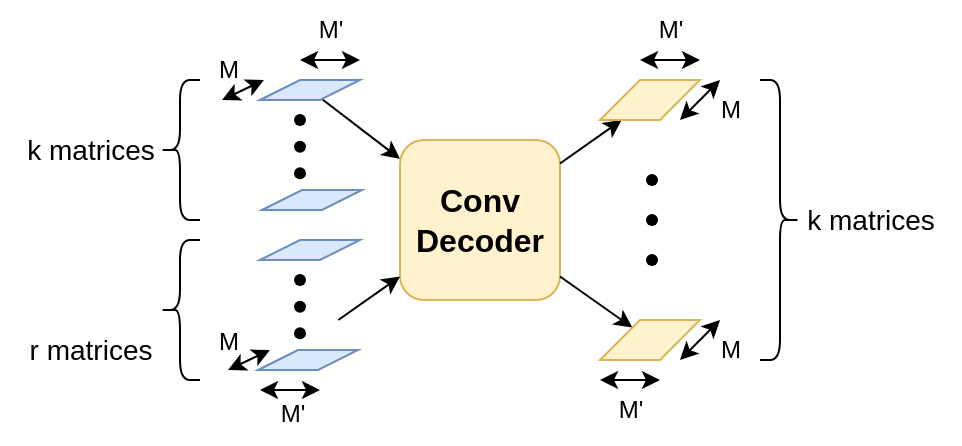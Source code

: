 <mxfile version="22.0.3" type="device">
  <diagram name="第 1 页" id="rIkYchXioQR5bGLsHgtp">
    <mxGraphModel dx="1036" dy="613" grid="1" gridSize="10" guides="1" tooltips="1" connect="1" arrows="1" fold="1" page="1" pageScale="1" pageWidth="827" pageHeight="1169" math="0" shadow="0">
      <root>
        <mxCell id="0" />
        <mxCell id="1" parent="0" />
        <mxCell id="BkrLogFU0xZkre7jVb3C-53" value="" style="rounded=0;whiteSpace=wrap;html=1;strokeColor=none;" parent="1" vertex="1">
          <mxGeometry x="40" y="40" width="480" height="220" as="geometry" />
        </mxCell>
        <mxCell id="BkrLogFU0xZkre7jVb3C-1" value="" style="endArrow=classic;html=1;rounded=0;" parent="1" source="BkrLogFU0xZkre7jVb3C-20" target="BkrLogFU0xZkre7jVb3C-2" edge="1">
          <mxGeometry width="50" height="50" relative="1" as="geometry">
            <mxPoint x="216" y="95" as="sourcePoint" />
            <mxPoint x="386" y="48" as="targetPoint" />
          </mxGeometry>
        </mxCell>
        <mxCell id="BkrLogFU0xZkre7jVb3C-2" value="&lt;b&gt;&lt;font style=&quot;font-size: 16px;&quot;&gt;Conv&lt;br&gt;Decoder&lt;/font&gt;&lt;/b&gt;" style="rounded=1;whiteSpace=wrap;html=1;fillColor=#fff2cc;strokeColor=#d6b656;" parent="1" vertex="1">
          <mxGeometry x="240" y="110" width="80" height="80" as="geometry" />
        </mxCell>
        <mxCell id="BkrLogFU0xZkre7jVb3C-3" value="&lt;font style=&quot;font-size: 14px;&quot;&gt;k matrices&lt;/font&gt;" style="text;html=1;align=center;verticalAlign=middle;resizable=0;points=[];autosize=1;strokeColor=none;fillColor=none;" parent="1" vertex="1">
          <mxGeometry x="40" y="100" width="90" height="30" as="geometry" />
        </mxCell>
        <mxCell id="BkrLogFU0xZkre7jVb3C-4" value="" style="endArrow=classic;html=1;rounded=0;" parent="1" source="BkrLogFU0xZkre7jVb3C-2" target="BkrLogFU0xZkre7jVb3C-38" edge="1">
          <mxGeometry width="50" height="50" relative="1" as="geometry">
            <mxPoint x="196" y="130" as="sourcePoint" />
            <mxPoint x="356" y="106.25" as="targetPoint" />
          </mxGeometry>
        </mxCell>
        <mxCell id="BkrLogFU0xZkre7jVb3C-5" value="" style="endArrow=classic;html=1;rounded=0;" parent="1" source="BkrLogFU0xZkre7jVb3C-2" target="BkrLogFU0xZkre7jVb3C-31" edge="1">
          <mxGeometry width="50" height="50" relative="1" as="geometry">
            <mxPoint x="336" y="181" as="sourcePoint" />
            <mxPoint x="356" y="193.75" as="targetPoint" />
          </mxGeometry>
        </mxCell>
        <mxCell id="BkrLogFU0xZkre7jVb3C-6" value="&lt;font style=&quot;font-size: 14px;&quot;&gt;k matrices&lt;/font&gt;" style="text;html=1;align=center;verticalAlign=middle;resizable=0;points=[];autosize=1;strokeColor=none;fillColor=none;" parent="1" vertex="1">
          <mxGeometry x="430" y="135" width="90" height="30" as="geometry" />
        </mxCell>
        <mxCell id="BkrLogFU0xZkre7jVb3C-7" value="" style="group" parent="1" vertex="1" connectable="0">
          <mxGeometry x="180" y="90" width="20" height="40" as="geometry" />
        </mxCell>
        <mxCell id="BkrLogFU0xZkre7jVb3C-8" value="" style="shape=waypoint;sketch=0;fillStyle=solid;size=6;pointerEvents=1;points=[];fillColor=none;resizable=0;rotatable=0;perimeter=centerPerimeter;snapToPoint=1;" parent="BkrLogFU0xZkre7jVb3C-7" vertex="1">
          <mxGeometry width="20" height="20" as="geometry" />
        </mxCell>
        <mxCell id="BkrLogFU0xZkre7jVb3C-9" value="" style="shape=waypoint;sketch=0;fillStyle=solid;size=6;pointerEvents=1;points=[];fillColor=none;resizable=0;rotatable=0;perimeter=centerPerimeter;snapToPoint=1;" parent="BkrLogFU0xZkre7jVb3C-7" vertex="1">
          <mxGeometry y="13.333" width="20" height="20" as="geometry" />
        </mxCell>
        <mxCell id="BkrLogFU0xZkre7jVb3C-10" value="" style="shape=waypoint;sketch=0;fillStyle=solid;size=6;pointerEvents=1;points=[];fillColor=none;resizable=0;rotatable=0;perimeter=centerPerimeter;snapToPoint=1;" parent="BkrLogFU0xZkre7jVb3C-7" vertex="1">
          <mxGeometry y="26.667" width="20" height="20" as="geometry" />
        </mxCell>
        <mxCell id="BkrLogFU0xZkre7jVb3C-11" value="" style="group" parent="1" vertex="1" connectable="0">
          <mxGeometry x="356" y="120" width="20" height="60" as="geometry" />
        </mxCell>
        <mxCell id="BkrLogFU0xZkre7jVb3C-12" value="" style="shape=waypoint;sketch=0;fillStyle=solid;size=6;pointerEvents=1;points=[];fillColor=none;resizable=0;rotatable=0;perimeter=centerPerimeter;snapToPoint=1;" parent="BkrLogFU0xZkre7jVb3C-11" vertex="1">
          <mxGeometry width="20" height="20" as="geometry" />
        </mxCell>
        <mxCell id="BkrLogFU0xZkre7jVb3C-13" value="" style="shape=waypoint;sketch=0;fillStyle=solid;size=6;pointerEvents=1;points=[];fillColor=none;resizable=0;rotatable=0;perimeter=centerPerimeter;snapToPoint=1;" parent="BkrLogFU0xZkre7jVb3C-11" vertex="1">
          <mxGeometry y="20" width="20" height="20" as="geometry" />
        </mxCell>
        <mxCell id="BkrLogFU0xZkre7jVb3C-14" value="" style="shape=waypoint;sketch=0;fillStyle=solid;size=6;pointerEvents=1;points=[];fillColor=none;resizable=0;rotatable=0;perimeter=centerPerimeter;snapToPoint=1;" parent="BkrLogFU0xZkre7jVb3C-11" vertex="1">
          <mxGeometry y="40" width="20" height="20" as="geometry" />
        </mxCell>
        <mxCell id="BkrLogFU0xZkre7jVb3C-15" value="" style="shape=curlyBracket;whiteSpace=wrap;html=1;rounded=1;labelPosition=left;verticalLabelPosition=middle;align=right;verticalAlign=middle;" parent="1" vertex="1">
          <mxGeometry x="120" y="80" width="20" height="70" as="geometry" />
        </mxCell>
        <mxCell id="BkrLogFU0xZkre7jVb3C-16" value="" style="shape=curlyBracket;whiteSpace=wrap;html=1;rounded=1;flipH=1;labelPosition=right;verticalLabelPosition=middle;align=left;verticalAlign=middle;" parent="1" vertex="1">
          <mxGeometry x="420" y="80" width="20" height="140" as="geometry" />
        </mxCell>
        <mxCell id="BkrLogFU0xZkre7jVb3C-23" value="" style="endArrow=classic;html=1;rounded=0;" parent="1" target="BkrLogFU0xZkre7jVb3C-2" edge="1">
          <mxGeometry width="50" height="50" relative="1" as="geometry">
            <mxPoint x="209.167" y="200" as="sourcePoint" />
            <mxPoint x="320" y="250" as="targetPoint" />
          </mxGeometry>
        </mxCell>
        <mxCell id="BkrLogFU0xZkre7jVb3C-25" value="M" style="text;html=1;align=center;verticalAlign=middle;resizable=0;points=[];autosize=1;strokeColor=none;fillColor=none;" parent="1" vertex="1">
          <mxGeometry x="139" y="196" width="30" height="30" as="geometry" />
        </mxCell>
        <mxCell id="BkrLogFU0xZkre7jVb3C-27" value="" style="endArrow=classic;startArrow=classic;html=1;rounded=0;" parent="1" edge="1">
          <mxGeometry width="50" height="50" relative="1" as="geometry">
            <mxPoint x="200" y="235" as="sourcePoint" />
            <mxPoint x="170" y="235" as="targetPoint" />
          </mxGeometry>
        </mxCell>
        <mxCell id="BkrLogFU0xZkre7jVb3C-28" value="M&#39;" style="text;html=1;align=center;verticalAlign=middle;resizable=0;points=[];autosize=1;strokeColor=none;fillColor=none;" parent="1" vertex="1">
          <mxGeometry x="166" y="232" width="40" height="30" as="geometry" />
        </mxCell>
        <mxCell id="BkrLogFU0xZkre7jVb3C-29" value="" style="group" parent="1" vertex="1" connectable="0">
          <mxGeometry x="340" y="200" width="80" height="60" as="geometry" />
        </mxCell>
        <mxCell id="BkrLogFU0xZkre7jVb3C-30" value="" style="endArrow=classic;startArrow=classic;html=1;rounded=0;" parent="BkrLogFU0xZkre7jVb3C-29" edge="1">
          <mxGeometry width="50" height="50" relative="1" as="geometry">
            <mxPoint x="60" as="sourcePoint" />
            <mxPoint x="40" y="20" as="targetPoint" />
          </mxGeometry>
        </mxCell>
        <mxCell id="BkrLogFU0xZkre7jVb3C-31" value="" style="shape=parallelogram;perimeter=parallelogramPerimeter;whiteSpace=wrap;html=1;fixedSize=1;fillColor=#fff2cc;strokeColor=#d6b656;" parent="BkrLogFU0xZkre7jVb3C-29" vertex="1">
          <mxGeometry width="50" height="20" as="geometry" />
        </mxCell>
        <mxCell id="BkrLogFU0xZkre7jVb3C-32" value="" style="endArrow=classic;startArrow=classic;html=1;rounded=0;" parent="BkrLogFU0xZkre7jVb3C-29" edge="1">
          <mxGeometry width="50" height="50" relative="1" as="geometry">
            <mxPoint x="30" y="30" as="sourcePoint" />
            <mxPoint y="30" as="targetPoint" />
          </mxGeometry>
        </mxCell>
        <mxCell id="BkrLogFU0xZkre7jVb3C-33" value="M&#39;" style="text;html=1;align=center;verticalAlign=middle;resizable=0;points=[];autosize=1;strokeColor=none;fillColor=none;" parent="BkrLogFU0xZkre7jVb3C-29" vertex="1">
          <mxGeometry x="-5" y="30" width="40" height="30" as="geometry" />
        </mxCell>
        <mxCell id="BkrLogFU0xZkre7jVb3C-34" value="M" style="text;html=1;align=center;verticalAlign=middle;resizable=0;points=[];autosize=1;strokeColor=none;fillColor=none;" parent="BkrLogFU0xZkre7jVb3C-29" vertex="1">
          <mxGeometry x="50" width="30" height="30" as="geometry" />
        </mxCell>
        <mxCell id="BkrLogFU0xZkre7jVb3C-35" value="" style="group" parent="1" vertex="1" connectable="0">
          <mxGeometry x="340" y="40" width="80" height="70" as="geometry" />
        </mxCell>
        <mxCell id="BkrLogFU0xZkre7jVb3C-36" value="" style="endArrow=classic;startArrow=classic;html=1;rounded=0;" parent="BkrLogFU0xZkre7jVb3C-35" edge="1">
          <mxGeometry width="50" height="50" relative="1" as="geometry">
            <mxPoint x="60" y="40" as="sourcePoint" />
            <mxPoint x="40" y="60" as="targetPoint" />
          </mxGeometry>
        </mxCell>
        <mxCell id="BkrLogFU0xZkre7jVb3C-37" value="M" style="text;html=1;align=center;verticalAlign=middle;resizable=0;points=[];autosize=1;strokeColor=none;fillColor=none;" parent="BkrLogFU0xZkre7jVb3C-35" vertex="1">
          <mxGeometry x="50" y="40" width="30" height="30" as="geometry" />
        </mxCell>
        <mxCell id="BkrLogFU0xZkre7jVb3C-38" value="" style="shape=parallelogram;perimeter=parallelogramPerimeter;whiteSpace=wrap;html=1;fixedSize=1;fillColor=#fff2cc;strokeColor=#d6b656;" parent="BkrLogFU0xZkre7jVb3C-35" vertex="1">
          <mxGeometry y="40" width="50" height="20" as="geometry" />
        </mxCell>
        <mxCell id="BkrLogFU0xZkre7jVb3C-39" value="" style="endArrow=classic;startArrow=classic;html=1;rounded=0;" parent="BkrLogFU0xZkre7jVb3C-35" edge="1">
          <mxGeometry width="50" height="50" relative="1" as="geometry">
            <mxPoint x="50" y="30" as="sourcePoint" />
            <mxPoint x="20" y="30" as="targetPoint" />
          </mxGeometry>
        </mxCell>
        <mxCell id="BkrLogFU0xZkre7jVb3C-40" value="M&#39;" style="text;html=1;align=center;verticalAlign=middle;resizable=0;points=[];autosize=1;strokeColor=none;fillColor=none;" parent="BkrLogFU0xZkre7jVb3C-35" vertex="1">
          <mxGeometry x="15" width="40" height="30" as="geometry" />
        </mxCell>
        <mxCell id="BkrLogFU0xZkre7jVb3C-18" value="" style="endArrow=classic;startArrow=classic;html=1;rounded=0;" parent="1" edge="1">
          <mxGeometry width="50" height="50" relative="1" as="geometry">
            <mxPoint x="172" y="80" as="sourcePoint" />
            <mxPoint x="151" y="90" as="targetPoint" />
          </mxGeometry>
        </mxCell>
        <mxCell id="BkrLogFU0xZkre7jVb3C-19" value="M" style="text;html=1;align=center;verticalAlign=middle;resizable=0;points=[];autosize=1;strokeColor=none;fillColor=none;" parent="1" vertex="1">
          <mxGeometry x="139" y="60" width="30" height="30" as="geometry" />
        </mxCell>
        <mxCell id="BkrLogFU0xZkre7jVb3C-20" value="" style="shape=parallelogram;perimeter=parallelogramPerimeter;whiteSpace=wrap;html=1;fixedSize=1;fillColor=#dae8fc;strokeColor=#6c8ebf;" parent="1" vertex="1">
          <mxGeometry x="170" y="80" width="50" height="10" as="geometry" />
        </mxCell>
        <mxCell id="BkrLogFU0xZkre7jVb3C-21" value="" style="endArrow=classic;startArrow=classic;html=1;rounded=0;" parent="1" edge="1">
          <mxGeometry width="50" height="50" relative="1" as="geometry">
            <mxPoint x="220" y="70" as="sourcePoint" />
            <mxPoint x="190" y="70" as="targetPoint" />
          </mxGeometry>
        </mxCell>
        <mxCell id="BkrLogFU0xZkre7jVb3C-22" value="M&#39;" style="text;html=1;align=center;verticalAlign=middle;resizable=0;points=[];autosize=1;strokeColor=none;fillColor=none;" parent="1" vertex="1">
          <mxGeometry x="185" y="40" width="40" height="30" as="geometry" />
        </mxCell>
        <mxCell id="BkrLogFU0xZkre7jVb3C-42" value="" style="shape=parallelogram;perimeter=parallelogramPerimeter;whiteSpace=wrap;html=1;fixedSize=1;fillColor=#dae8fc;strokeColor=#6c8ebf;" parent="1" vertex="1">
          <mxGeometry x="171" y="135" width="50" height="10" as="geometry" />
        </mxCell>
        <mxCell id="BkrLogFU0xZkre7jVb3C-43" value="&lt;font style=&quot;font-size: 14px;&quot;&gt;r matrices&lt;/font&gt;" style="text;html=1;align=center;verticalAlign=middle;resizable=0;points=[];autosize=1;strokeColor=none;fillColor=none;" parent="1" vertex="1">
          <mxGeometry x="45" y="200" width="80" height="30" as="geometry" />
        </mxCell>
        <mxCell id="BkrLogFU0xZkre7jVb3C-44" value="" style="shape=curlyBracket;whiteSpace=wrap;html=1;rounded=1;labelPosition=left;verticalLabelPosition=middle;align=right;verticalAlign=middle;" parent="1" vertex="1">
          <mxGeometry x="120" y="160" width="20" height="70" as="geometry" />
        </mxCell>
        <mxCell id="BkrLogFU0xZkre7jVb3C-45" value="" style="shape=parallelogram;perimeter=parallelogramPerimeter;whiteSpace=wrap;html=1;fixedSize=1;fillColor=#dae8fc;strokeColor=#6c8ebf;" parent="1" vertex="1">
          <mxGeometry x="170" y="160" width="50" height="10" as="geometry" />
        </mxCell>
        <mxCell id="BkrLogFU0xZkre7jVb3C-46" value="" style="group" parent="1" vertex="1" connectable="0">
          <mxGeometry x="180" y="170" width="20" height="40" as="geometry" />
        </mxCell>
        <mxCell id="BkrLogFU0xZkre7jVb3C-47" value="" style="shape=waypoint;sketch=0;fillStyle=solid;size=6;pointerEvents=1;points=[];fillColor=none;resizable=0;rotatable=0;perimeter=centerPerimeter;snapToPoint=1;" parent="BkrLogFU0xZkre7jVb3C-46" vertex="1">
          <mxGeometry width="20" height="20" as="geometry" />
        </mxCell>
        <mxCell id="BkrLogFU0xZkre7jVb3C-48" value="" style="shape=waypoint;sketch=0;fillStyle=solid;size=6;pointerEvents=1;points=[];fillColor=none;resizable=0;rotatable=0;perimeter=centerPerimeter;snapToPoint=1;" parent="BkrLogFU0xZkre7jVb3C-46" vertex="1">
          <mxGeometry y="13.333" width="20" height="20" as="geometry" />
        </mxCell>
        <mxCell id="BkrLogFU0xZkre7jVb3C-49" value="" style="shape=waypoint;sketch=0;fillStyle=solid;size=6;pointerEvents=1;points=[];fillColor=none;resizable=0;rotatable=0;perimeter=centerPerimeter;snapToPoint=1;" parent="BkrLogFU0xZkre7jVb3C-46" vertex="1">
          <mxGeometry y="26.667" width="20" height="20" as="geometry" />
        </mxCell>
        <mxCell id="BkrLogFU0xZkre7jVb3C-50" value="" style="shape=parallelogram;perimeter=parallelogramPerimeter;whiteSpace=wrap;html=1;fixedSize=1;fillColor=#dae8fc;strokeColor=#6c8ebf;" parent="1" vertex="1">
          <mxGeometry x="169" y="215" width="50" height="10" as="geometry" />
        </mxCell>
        <mxCell id="BkrLogFU0xZkre7jVb3C-52" value="" style="endArrow=classic;startArrow=classic;html=1;rounded=0;" parent="1" edge="1">
          <mxGeometry width="50" height="50" relative="1" as="geometry">
            <mxPoint x="175" y="215" as="sourcePoint" />
            <mxPoint x="154" y="225" as="targetPoint" />
          </mxGeometry>
        </mxCell>
      </root>
    </mxGraphModel>
  </diagram>
</mxfile>
